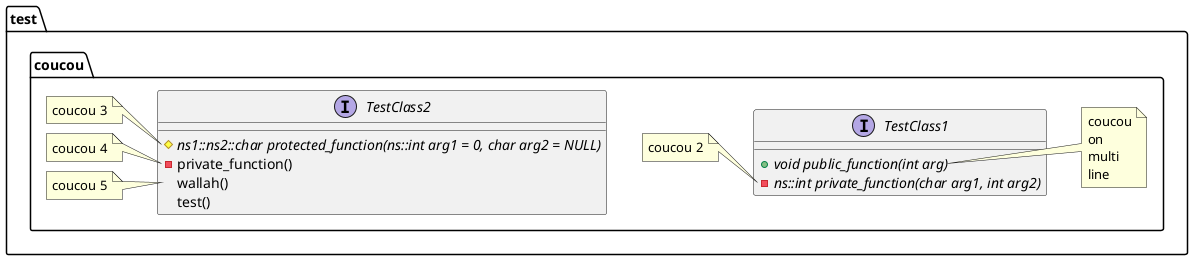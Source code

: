 @startuml

set namespaceSeparator ::

namespace test::coucou{

Interface TestClass1{
    + {abstract} void public_function(int arg)
    - {abstract} ns::int private_function(char arg1, int arg2)
}

interface TestClass2{
    # {abstract} ns1::ns2::char protected_function(ns::int arg1 = 0, char arg2 = NULL)
    - private_function()
    wallah()
    test()
}
note right of TestClass1::"public_function(int arg)"
    coucou
    on
    multi
    line
end note

note left of TestClass1::"private_function(char arg1, int arg2)"
    coucou 2
end note

note left of TestClass2::protected_function
    coucou 3
end note
note left of TestClass2::private_function
    coucou 4
end note
note left of TestClass2::wallah
    coucou 5
end note
}

@enduml
